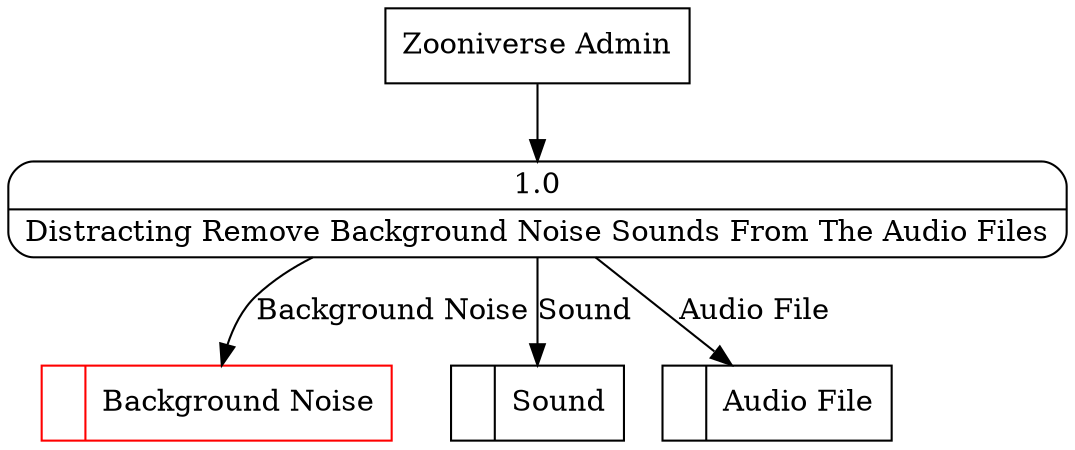 digraph dfd2{ 
node[shape=record]
200 [label="<f0>  |<f1> Background Noise " color=red];
201 [label="<f0>  |<f1> Sound " ];
202 [label="<f0>  |<f1> Audio File " ];
203 [label="Zooniverse Admin" shape=box];
204 [label="{<f0> 1.0|<f1> Distracting Remove Background Noise Sounds From The Audio Files }" shape=Mrecord];
203 -> 204
204 -> 200 [label="Background Noise"]
204 -> 201 [label="Sound"]
204 -> 202 [label="Audio File"]
}